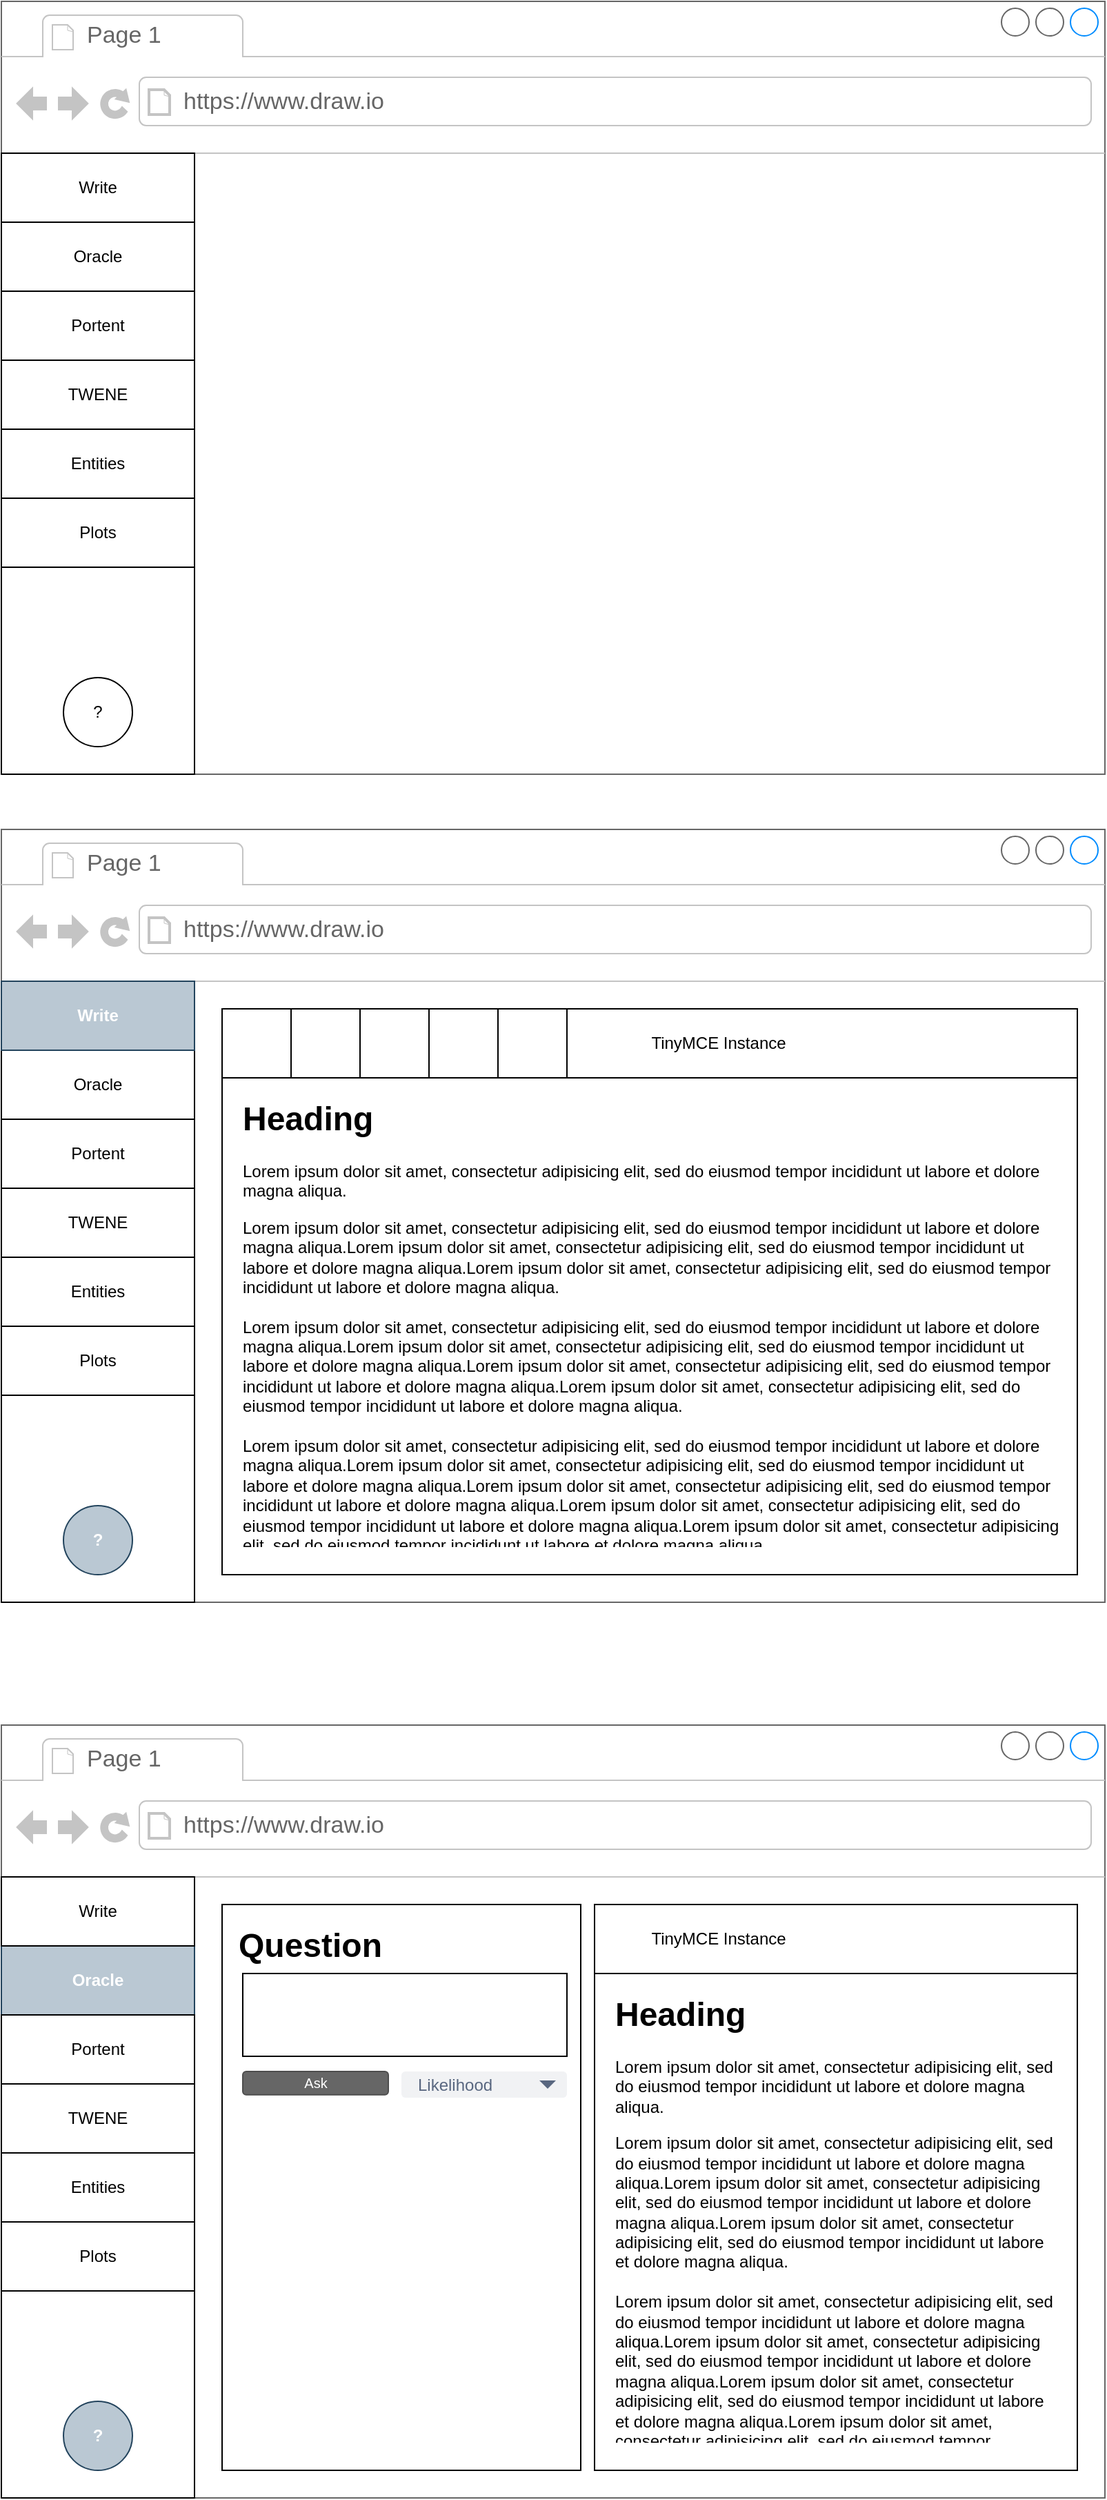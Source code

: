 <mxfile version="15.8.7" type="device" pages="2"><diagram id="NzcZAZFM4NVKfGjeraMs" name="Page-1"><mxGraphModel dx="751" dy="1265" grid="1" gridSize="10" guides="1" tooltips="1" connect="1" arrows="1" fold="1" page="1" pageScale="1" pageWidth="827" pageHeight="1169" math="0" shadow="0"><root><mxCell id="0"/><mxCell id="1" parent="0"/><mxCell id="Z0NPP6vTS6LX8tavNvD6-20" value="" style="group" parent="1" vertex="1" connectable="0"><mxGeometry width="800" height="560" as="geometry"/></mxCell><mxCell id="Z0NPP6vTS6LX8tavNvD6-1" value="" style="strokeWidth=1;shadow=0;dashed=0;align=center;html=1;shape=mxgraph.mockup.containers.browserWindow;rSize=0;strokeColor=#666666;strokeColor2=#008cff;strokeColor3=#c4c4c4;mainText=,;recursiveResize=0;" parent="Z0NPP6vTS6LX8tavNvD6-20" vertex="1"><mxGeometry width="800" height="560" as="geometry"/></mxCell><mxCell id="Z0NPP6vTS6LX8tavNvD6-2" value="Page 1" style="strokeWidth=1;shadow=0;dashed=0;align=center;html=1;shape=mxgraph.mockup.containers.anchor;fontSize=17;fontColor=#666666;align=left;" parent="Z0NPP6vTS6LX8tavNvD6-1" vertex="1"><mxGeometry x="60" y="12" width="110" height="26" as="geometry"/></mxCell><mxCell id="Z0NPP6vTS6LX8tavNvD6-3" value="https://www.draw.io" style="strokeWidth=1;shadow=0;dashed=0;align=center;html=1;shape=mxgraph.mockup.containers.anchor;rSize=0;fontSize=17;fontColor=#666666;align=left;" parent="Z0NPP6vTS6LX8tavNvD6-1" vertex="1"><mxGeometry x="130" y="60" width="250" height="26" as="geometry"/></mxCell><mxCell id="Z0NPP6vTS6LX8tavNvD6-4" value="" style="rounded=0;whiteSpace=wrap;html=1;" parent="Z0NPP6vTS6LX8tavNvD6-1" vertex="1"><mxGeometry y="110" width="140" height="450" as="geometry"/></mxCell><mxCell id="Z0NPP6vTS6LX8tavNvD6-19" value="?" style="ellipse;whiteSpace=wrap;html=1;aspect=fixed;" parent="Z0NPP6vTS6LX8tavNvD6-1" vertex="1"><mxGeometry x="45" y="490" width="50" height="50" as="geometry"/></mxCell><mxCell id="Z0NPP6vTS6LX8tavNvD6-5" value="Write" style="rounded=0;whiteSpace=wrap;html=1;" parent="Z0NPP6vTS6LX8tavNvD6-20" vertex="1"><mxGeometry y="110" width="140" height="50" as="geometry"/></mxCell><mxCell id="Z0NPP6vTS6LX8tavNvD6-22" value="" style="strokeWidth=1;shadow=0;dashed=0;align=center;html=1;shape=mxgraph.mockup.containers.browserWindow;rSize=0;strokeColor=#666666;strokeColor2=#008cff;strokeColor3=#c4c4c4;mainText=,;recursiveResize=0;" parent="1" vertex="1"><mxGeometry y="600" width="800" height="560" as="geometry"/></mxCell><mxCell id="Z0NPP6vTS6LX8tavNvD6-23" value="Page 1" style="strokeWidth=1;shadow=0;dashed=0;align=center;html=1;shape=mxgraph.mockup.containers.anchor;fontSize=17;fontColor=#666666;align=left;" parent="Z0NPP6vTS6LX8tavNvD6-22" vertex="1"><mxGeometry x="60" y="12" width="110" height="26" as="geometry"/></mxCell><mxCell id="Z0NPP6vTS6LX8tavNvD6-24" value="https://www.draw.io" style="strokeWidth=1;shadow=0;dashed=0;align=center;html=1;shape=mxgraph.mockup.containers.anchor;rSize=0;fontSize=17;fontColor=#666666;align=left;" parent="Z0NPP6vTS6LX8tavNvD6-22" vertex="1"><mxGeometry x="130" y="60" width="250" height="26" as="geometry"/></mxCell><mxCell id="Z0NPP6vTS6LX8tavNvD6-25" value="" style="rounded=0;whiteSpace=wrap;html=1;" parent="Z0NPP6vTS6LX8tavNvD6-22" vertex="1"><mxGeometry y="110" width="140" height="450" as="geometry"/></mxCell><mxCell id="Z0NPP6vTS6LX8tavNvD6-26" value="Oracle" style="rounded=0;whiteSpace=wrap;html=1;" parent="Z0NPP6vTS6LX8tavNvD6-22" vertex="1"><mxGeometry y="160" width="140" height="50" as="geometry"/></mxCell><mxCell id="Z0NPP6vTS6LX8tavNvD6-27" value="Portent" style="rounded=0;whiteSpace=wrap;html=1;" parent="Z0NPP6vTS6LX8tavNvD6-22" vertex="1"><mxGeometry y="210" width="140" height="50" as="geometry"/></mxCell><mxCell id="Z0NPP6vTS6LX8tavNvD6-28" value="TWENE" style="rounded=0;whiteSpace=wrap;html=1;" parent="Z0NPP6vTS6LX8tavNvD6-22" vertex="1"><mxGeometry y="260" width="140" height="50" as="geometry"/></mxCell><mxCell id="Z0NPP6vTS6LX8tavNvD6-29" value="Entities" style="rounded=0;whiteSpace=wrap;html=1;" parent="Z0NPP6vTS6LX8tavNvD6-22" vertex="1"><mxGeometry y="310" width="140" height="50" as="geometry"/></mxCell><mxCell id="Z0NPP6vTS6LX8tavNvD6-30" value="Plots" style="rounded=0;whiteSpace=wrap;html=1;" parent="Z0NPP6vTS6LX8tavNvD6-22" vertex="1"><mxGeometry y="360" width="140" height="50" as="geometry"/></mxCell><mxCell id="Z0NPP6vTS6LX8tavNvD6-31" value="?" style="ellipse;whiteSpace=wrap;html=1;aspect=fixed;rounded=0;fontColor=#FFFFFF;fontStyle=1;strokeColor=#23445d;fillColor=#bac8d3;" parent="Z0NPP6vTS6LX8tavNvD6-22" vertex="1"><mxGeometry x="45" y="490" width="50" height="50" as="geometry"/></mxCell><mxCell id="Z0NPP6vTS6LX8tavNvD6-38" value="" style="rounded=0;whiteSpace=wrap;html=1;fontColor=#FFFFFF;" parent="Z0NPP6vTS6LX8tavNvD6-22" vertex="1"><mxGeometry x="160" y="130" width="620" height="410" as="geometry"/></mxCell><mxCell id="Z0NPP6vTS6LX8tavNvD6-39" value="" style="rounded=0;whiteSpace=wrap;html=1;fontColor=#FFFFFF;" parent="Z0NPP6vTS6LX8tavNvD6-22" vertex="1"><mxGeometry x="160" y="130" width="620" height="50" as="geometry"/></mxCell><mxCell id="Z0NPP6vTS6LX8tavNvD6-40" value="" style="whiteSpace=wrap;html=1;aspect=fixed;fontColor=#FFFFFF;" parent="Z0NPP6vTS6LX8tavNvD6-22" vertex="1"><mxGeometry x="160" y="130" width="50" height="50" as="geometry"/></mxCell><mxCell id="Z0NPP6vTS6LX8tavNvD6-41" value="" style="whiteSpace=wrap;html=1;aspect=fixed;fontColor=#FFFFFF;" parent="Z0NPP6vTS6LX8tavNvD6-22" vertex="1"><mxGeometry x="210" y="130" width="50" height="50" as="geometry"/></mxCell><mxCell id="Z0NPP6vTS6LX8tavNvD6-42" value="" style="whiteSpace=wrap;html=1;aspect=fixed;fontColor=#FFFFFF;" parent="Z0NPP6vTS6LX8tavNvD6-22" vertex="1"><mxGeometry x="260" y="130" width="50" height="50" as="geometry"/></mxCell><mxCell id="Z0NPP6vTS6LX8tavNvD6-43" value="" style="whiteSpace=wrap;html=1;aspect=fixed;fontColor=#FFFFFF;" parent="Z0NPP6vTS6LX8tavNvD6-22" vertex="1"><mxGeometry x="310" y="130" width="50" height="50" as="geometry"/></mxCell><mxCell id="Z0NPP6vTS6LX8tavNvD6-44" value="" style="whiteSpace=wrap;html=1;aspect=fixed;fontColor=#FFFFFF;" parent="Z0NPP6vTS6LX8tavNvD6-22" vertex="1"><mxGeometry x="360" y="130" width="50" height="50" as="geometry"/></mxCell><mxCell id="Z0NPP6vTS6LX8tavNvD6-45" value="TinyMCE Instance" style="text;html=1;strokeColor=none;fillColor=none;align=center;verticalAlign=middle;whiteSpace=wrap;rounded=0;fontColor=#000000;" parent="Z0NPP6vTS6LX8tavNvD6-22" vertex="1"><mxGeometry x="440" y="140" width="160" height="30" as="geometry"/></mxCell><mxCell id="Z0NPP6vTS6LX8tavNvD6-46" value="&lt;h1&gt;Heading&lt;/h1&gt;&lt;p&gt;Lorem ipsum dolor sit amet, consectetur adipisicing elit, sed do eiusmod tempor incididunt ut labore et dolore magna aliqua.&lt;/p&gt;Lorem ipsum dolor sit amet, consectetur adipisicing elit, sed do eiusmod tempor incididunt ut labore et dolore magna aliqua.Lorem ipsum dolor sit amet, consectetur adipisicing elit, sed do eiusmod tempor incididunt ut labore et dolore magna aliqua.Lorem ipsum dolor sit amet, consectetur adipisicing elit, sed do eiusmod tempor incididunt ut labore et dolore magna aliqua.&lt;br&gt;&lt;br&gt;Lorem ipsum dolor sit amet, consectetur adipisicing elit, sed do eiusmod tempor incididunt ut labore et dolore magna aliqua.Lorem ipsum dolor sit amet, consectetur adipisicing elit, sed do eiusmod tempor incididunt ut labore et dolore magna aliqua.Lorem ipsum dolor sit amet, consectetur adipisicing elit, sed do eiusmod tempor incididunt ut labore et dolore magna aliqua.Lorem ipsum dolor sit amet, consectetur adipisicing elit, sed do eiusmod tempor incididunt ut labore et dolore magna aliqua.&lt;br&gt;&lt;br&gt;Lorem ipsum dolor sit amet, consectetur adipisicing elit, sed do eiusmod tempor incididunt ut labore et dolore magna aliqua.Lorem ipsum dolor sit amet, consectetur adipisicing elit, sed do eiusmod tempor incididunt ut labore et dolore magna aliqua.Lorem ipsum dolor sit amet, consectetur adipisicing elit, sed do eiusmod tempor incididunt ut labore et dolore magna aliqua.Lorem ipsum dolor sit amet, consectetur adipisicing elit, sed do eiusmod tempor incididunt ut labore et dolore magna aliqua.Lorem ipsum dolor sit amet, consectetur adipisicing elit, sed do eiusmod tempor incididunt ut labore et dolore magna aliqua." style="text;html=1;strokeColor=none;fillColor=none;spacing=5;spacingTop=-20;whiteSpace=wrap;overflow=hidden;rounded=0;fontColor=#000000;" parent="Z0NPP6vTS6LX8tavNvD6-22" vertex="1"><mxGeometry x="170" y="190" width="600" height="330" as="geometry"/></mxCell><mxCell id="Z0NPP6vTS6LX8tavNvD6-32" value="Write" style="rounded=0;whiteSpace=wrap;html=1;fillColor=#bac8d3;strokeColor=#23445d;fontColor=#FFFFFF;fontStyle=1" parent="1" vertex="1"><mxGeometry y="710" width="140" height="50" as="geometry"/></mxCell><mxCell id="Z0NPP6vTS6LX8tavNvD6-47" value="" style="strokeWidth=1;shadow=0;dashed=0;align=center;html=1;shape=mxgraph.mockup.containers.browserWindow;rSize=0;strokeColor=#666666;strokeColor2=#008cff;strokeColor3=#c4c4c4;mainText=,;recursiveResize=0;" parent="1" vertex="1"><mxGeometry y="1249" width="800" height="560" as="geometry"/></mxCell><mxCell id="Z0NPP6vTS6LX8tavNvD6-48" value="Page 1" style="strokeWidth=1;shadow=0;dashed=0;align=center;html=1;shape=mxgraph.mockup.containers.anchor;fontSize=17;fontColor=#666666;align=left;" parent="Z0NPP6vTS6LX8tavNvD6-47" vertex="1"><mxGeometry x="60" y="12" width="110" height="26" as="geometry"/></mxCell><mxCell id="Z0NPP6vTS6LX8tavNvD6-49" value="https://www.draw.io" style="strokeWidth=1;shadow=0;dashed=0;align=center;html=1;shape=mxgraph.mockup.containers.anchor;rSize=0;fontSize=17;fontColor=#666666;align=left;" parent="Z0NPP6vTS6LX8tavNvD6-47" vertex="1"><mxGeometry x="130" y="60" width="250" height="26" as="geometry"/></mxCell><mxCell id="Z0NPP6vTS6LX8tavNvD6-50" value="" style="rounded=0;whiteSpace=wrap;html=1;" parent="Z0NPP6vTS6LX8tavNvD6-47" vertex="1"><mxGeometry y="110" width="140" height="450" as="geometry"/></mxCell><mxCell id="Z0NPP6vTS6LX8tavNvD6-51" value="Oracle" style="rounded=0;whiteSpace=wrap;html=1;fontColor=#FFFFFF;fontStyle=1;strokeColor=#23445d;fillColor=#bac8d3;" parent="Z0NPP6vTS6LX8tavNvD6-47" vertex="1"><mxGeometry y="160" width="140" height="50" as="geometry"/></mxCell><mxCell id="Z0NPP6vTS6LX8tavNvD6-52" value="Portent" style="rounded=0;whiteSpace=wrap;html=1;" parent="Z0NPP6vTS6LX8tavNvD6-47" vertex="1"><mxGeometry y="210" width="140" height="50" as="geometry"/></mxCell><mxCell id="Z0NPP6vTS6LX8tavNvD6-53" value="TWENE" style="rounded=0;whiteSpace=wrap;html=1;" parent="Z0NPP6vTS6LX8tavNvD6-47" vertex="1"><mxGeometry y="260" width="140" height="50" as="geometry"/></mxCell><mxCell id="Z0NPP6vTS6LX8tavNvD6-54" value="Entities" style="rounded=0;whiteSpace=wrap;html=1;" parent="Z0NPP6vTS6LX8tavNvD6-47" vertex="1"><mxGeometry y="310" width="140" height="50" as="geometry"/></mxCell><mxCell id="Z0NPP6vTS6LX8tavNvD6-55" value="Plots" style="rounded=0;whiteSpace=wrap;html=1;" parent="Z0NPP6vTS6LX8tavNvD6-47" vertex="1"><mxGeometry y="360" width="140" height="50" as="geometry"/></mxCell><mxCell id="Z0NPP6vTS6LX8tavNvD6-56" value="?" style="ellipse;whiteSpace=wrap;html=1;aspect=fixed;rounded=0;fontColor=#FFFFFF;fontStyle=1;strokeColor=#23445d;fillColor=#bac8d3;" parent="Z0NPP6vTS6LX8tavNvD6-47" vertex="1"><mxGeometry x="45" y="490" width="50" height="50" as="geometry"/></mxCell><mxCell id="Z0NPP6vTS6LX8tavNvD6-57" value="" style="rounded=0;whiteSpace=wrap;html=1;fontColor=#FFFFFF;" parent="Z0NPP6vTS6LX8tavNvD6-47" vertex="1"><mxGeometry x="160" y="130" width="260" height="410" as="geometry"/></mxCell><mxCell id="Z0NPP6vTS6LX8tavNvD6-67" value="Write" style="rounded=0;whiteSpace=wrap;html=1;" parent="Z0NPP6vTS6LX8tavNvD6-47" vertex="1"><mxGeometry y="110" width="140" height="50" as="geometry"/></mxCell><mxCell id="Z0NPP6vTS6LX8tavNvD6-83" value="" style="rounded=0;whiteSpace=wrap;html=1;fontColor=#FFFFFF;" parent="Z0NPP6vTS6LX8tavNvD6-47" vertex="1"><mxGeometry x="430" y="130" width="350" height="410" as="geometry"/></mxCell><mxCell id="Z0NPP6vTS6LX8tavNvD6-84" value="" style="rounded=0;whiteSpace=wrap;html=1;fontColor=#FFFFFF;" parent="Z0NPP6vTS6LX8tavNvD6-47" vertex="1"><mxGeometry x="430" y="130" width="350" height="50" as="geometry"/></mxCell><mxCell id="Z0NPP6vTS6LX8tavNvD6-90" value="TinyMCE Instance" style="text;html=1;strokeColor=none;fillColor=none;align=center;verticalAlign=middle;whiteSpace=wrap;rounded=0;fontColor=#000000;" parent="Z0NPP6vTS6LX8tavNvD6-47" vertex="1"><mxGeometry x="440" y="140" width="160" height="30" as="geometry"/></mxCell><mxCell id="Z0NPP6vTS6LX8tavNvD6-91" value="&lt;h1&gt;Heading&lt;/h1&gt;&lt;p&gt;Lorem ipsum dolor sit amet, consectetur adipisicing elit, sed do eiusmod tempor incididunt ut labore et dolore magna aliqua.&lt;/p&gt;Lorem ipsum dolor sit amet, consectetur adipisicing elit, sed do eiusmod tempor incididunt ut labore et dolore magna aliqua.Lorem ipsum dolor sit amet, consectetur adipisicing elit, sed do eiusmod tempor incididunt ut labore et dolore magna aliqua.Lorem ipsum dolor sit amet, consectetur adipisicing elit, sed do eiusmod tempor incididunt ut labore et dolore magna aliqua.&lt;br&gt;&lt;br&gt;Lorem ipsum dolor sit amet, consectetur adipisicing elit, sed do eiusmod tempor incididunt ut labore et dolore magna aliqua.Lorem ipsum dolor sit amet, consectetur adipisicing elit, sed do eiusmod tempor incididunt ut labore et dolore magna aliqua.Lorem ipsum dolor sit amet, consectetur adipisicing elit, sed do eiusmod tempor incididunt ut labore et dolore magna aliqua.Lorem ipsum dolor sit amet, consectetur adipisicing elit, sed do eiusmod tempor incididunt ut labore et dolore magna aliqua.&lt;br&gt;&lt;br&gt;Lorem ipsum dolor sit amet, consectetur adipisicing elit, sed do eiusmod tempor incididunt ut labore et dolore magna aliqua.Lorem ipsum dolor sit amet, consectetur adipisicing elit, sed do eiusmod tempor incididunt ut labore et dolore magna aliqua.Lorem ipsum dolor sit amet, consectetur adipisicing elit, sed do eiusmod tempor incididunt ut labore et dolore magna aliqua.Lorem ipsum dolor sit amet, consectetur adipisicing elit, sed do eiusmod tempor incididunt ut labore et dolore magna aliqua.Lorem ipsum dolor sit amet, consectetur adipisicing elit, sed do eiusmod tempor incididunt ut labore et dolore magna aliqua." style="text;html=1;strokeColor=none;fillColor=none;spacing=5;spacingTop=-20;whiteSpace=wrap;overflow=hidden;rounded=0;fontColor=#000000;" parent="Z0NPP6vTS6LX8tavNvD6-47" vertex="1"><mxGeometry x="440" y="190" width="330" height="330" as="geometry"/></mxCell><mxCell id="Z0NPP6vTS6LX8tavNvD6-94" value="Question" style="text;strokeColor=none;fillColor=none;html=1;fontSize=24;fontStyle=1;verticalAlign=middle;align=left;fontColor=#000000;" parent="Z0NPP6vTS6LX8tavNvD6-47" vertex="1"><mxGeometry x="170" y="140" width="110" height="40" as="geometry"/></mxCell><mxCell id="Z0NPP6vTS6LX8tavNvD6-95" value="" style="rounded=0;whiteSpace=wrap;html=1;fontColor=#000000;align=left;" parent="Z0NPP6vTS6LX8tavNvD6-47" vertex="1"><mxGeometry x="175" y="180" width="235" height="60" as="geometry"/></mxCell><mxCell id="Z0NPP6vTS6LX8tavNvD6-96" value="Ask" style="rounded=1;html=1;shadow=0;dashed=0;whiteSpace=wrap;fontSize=10;fillColor=#666666;align=center;strokeColor=#4D4D4D;fontColor=#ffffff;" parent="Z0NPP6vTS6LX8tavNvD6-47" vertex="1"><mxGeometry x="175" y="251" width="105.5" height="16.88" as="geometry"/></mxCell><mxCell id="Z0NPP6vTS6LX8tavNvD6-97" value="Likelihood" style="rounded=1;fillColor=#F1F2F4;strokeColor=none;html=1;fontColor=#596780;align=left;fontSize=12;spacingLeft=10;sketch=0;" parent="Z0NPP6vTS6LX8tavNvD6-47" vertex="1"><mxGeometry x="290" y="251" width="120" height="19" as="geometry"/></mxCell><mxCell id="Z0NPP6vTS6LX8tavNvD6-98" value="" style="shape=triangle;direction=south;fillColor=#596780;strokeColor=none;html=1;sketch=0;fontColor=#000000;align=left;" parent="Z0NPP6vTS6LX8tavNvD6-97" vertex="1"><mxGeometry x="1" y="0.5" width="12" height="6" relative="1" as="geometry"><mxPoint x="-20" y="-3" as="offset"/></mxGeometry></mxCell><mxCell id="Z0NPP6vTS6LX8tavNvD6-73" value="Oracle" style="rounded=0;whiteSpace=wrap;html=1;" parent="1" vertex="1"><mxGeometry y="160" width="140" height="50" as="geometry"/></mxCell><mxCell id="Z0NPP6vTS6LX8tavNvD6-74" value="Portent" style="rounded=0;whiteSpace=wrap;html=1;" parent="1" vertex="1"><mxGeometry y="210" width="140" height="50" as="geometry"/></mxCell><mxCell id="Z0NPP6vTS6LX8tavNvD6-75" value="TWENE" style="rounded=0;whiteSpace=wrap;html=1;" parent="1" vertex="1"><mxGeometry y="260" width="140" height="50" as="geometry"/></mxCell><mxCell id="Z0NPP6vTS6LX8tavNvD6-76" value="Entities" style="rounded=0;whiteSpace=wrap;html=1;" parent="1" vertex="1"><mxGeometry y="310" width="140" height="50" as="geometry"/></mxCell><mxCell id="Z0NPP6vTS6LX8tavNvD6-77" value="Plots" style="rounded=0;whiteSpace=wrap;html=1;" parent="1" vertex="1"><mxGeometry y="360" width="140" height="50" as="geometry"/></mxCell></root></mxGraphModel></diagram><diagram id="kKm6BOXfK_8788xezR-1" name="Page-2"><mxGraphModel dx="751" dy="1265" grid="1" gridSize="10" guides="1" tooltips="1" connect="1" arrows="1" fold="1" page="1" pageScale="1" pageWidth="827" pageHeight="1169" math="0" shadow="0"><root><mxCell id="rJj8o77u5Es5AOnK-0Cc-0"/><mxCell id="rJj8o77u5Es5AOnK-0Cc-1" parent="rJj8o77u5Es5AOnK-0Cc-0"/><mxCell id="rJj8o77u5Es5AOnK-0Cc-2" value="Oracle" style="rounded=1;whiteSpace=wrap;html=1;fillColor=#06522C;fontColor=#FFFFFF;fontSize=16;fontStyle=1" vertex="1" parent="rJj8o77u5Es5AOnK-0Cc-1"><mxGeometry x="80" y="80" width="120" height="60" as="geometry"/></mxCell><mxCell id="rJj8o77u5Es5AOnK-0Cc-3" value="Oracle" style="rounded=1;whiteSpace=wrap;html=1;fillColor=#06522C;fontColor=#FFFFFF;fontSize=16;fontStyle=1" vertex="1" parent="rJj8o77u5Es5AOnK-0Cc-1"><mxGeometry x="80" y="160" width="120" height="60" as="geometry"/></mxCell><mxCell id="uHidveSO33kMyNJKa7Nv-0" value="Oracle" style="rounded=1;whiteSpace=wrap;html=1;fillColor=#06522C;fontColor=#FFFFFF;fontSize=16;fontStyle=1" vertex="1" parent="rJj8o77u5Es5AOnK-0Cc-1"><mxGeometry x="80" y="240" width="120" height="60" as="geometry"/></mxCell><mxCell id="uHidveSO33kMyNJKa7Nv-1" value="Oracle" style="rounded=1;whiteSpace=wrap;html=1;fillColor=#06522C;fontColor=#FFFFFF;fontSize=16;fontStyle=1" vertex="1" parent="rJj8o77u5Es5AOnK-0Cc-1"><mxGeometry x="80" y="320" width="120" height="60" as="geometry"/></mxCell></root></mxGraphModel></diagram></mxfile>